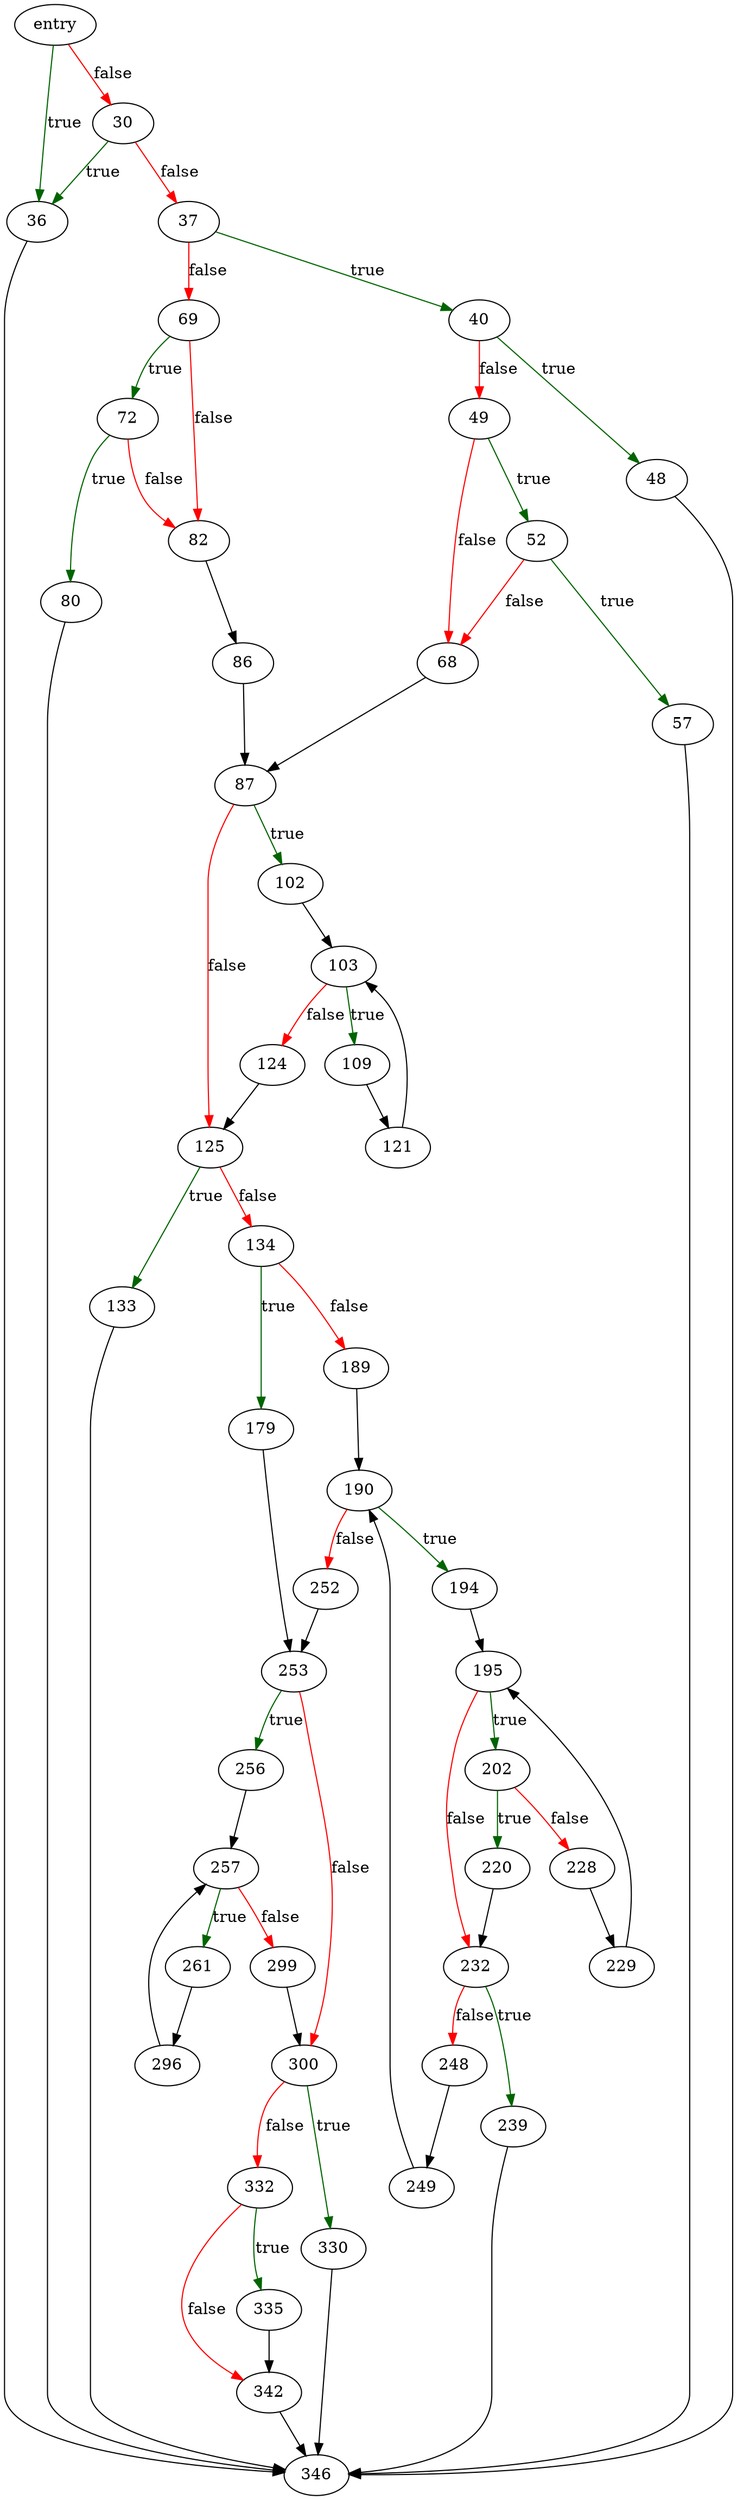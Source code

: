 digraph "sqlite3CreateForeignKey" {
	// Node definitions.
	5 [label=entry];
	30;
	36;
	37;
	40;
	48;
	49;
	52;
	57;
	68;
	69;
	72;
	80;
	82;
	86;
	87;
	102;
	103;
	109;
	121;
	124;
	125;
	133;
	134;
	179;
	189;
	190;
	194;
	195;
	202;
	220;
	228;
	229;
	232;
	239;
	248;
	249;
	252;
	253;
	256;
	257;
	261;
	296;
	299;
	300;
	330;
	332;
	335;
	342;
	346;

	// Edge definitions.
	5 -> 30 [
		color=red
		label=false
	];
	5 -> 36 [
		color=darkgreen
		label=true
	];
	30 -> 36 [
		color=darkgreen
		label=true
	];
	30 -> 37 [
		color=red
		label=false
	];
	36 -> 346;
	37 -> 40 [
		color=darkgreen
		label=true
	];
	37 -> 69 [
		color=red
		label=false
	];
	40 -> 48 [
		color=darkgreen
		label=true
	];
	40 -> 49 [
		color=red
		label=false
	];
	48 -> 346;
	49 -> 52 [
		color=darkgreen
		label=true
	];
	49 -> 68 [
		color=red
		label=false
	];
	52 -> 57 [
		color=darkgreen
		label=true
	];
	52 -> 68 [
		color=red
		label=false
	];
	57 -> 346;
	68 -> 87;
	69 -> 72 [
		color=darkgreen
		label=true
	];
	69 -> 82 [
		color=red
		label=false
	];
	72 -> 80 [
		color=darkgreen
		label=true
	];
	72 -> 82 [
		color=red
		label=false
	];
	80 -> 346;
	82 -> 86;
	86 -> 87;
	87 -> 102 [
		color=darkgreen
		label=true
	];
	87 -> 125 [
		color=red
		label=false
	];
	102 -> 103;
	103 -> 109 [
		color=darkgreen
		label=true
	];
	103 -> 124 [
		color=red
		label=false
	];
	109 -> 121;
	121 -> 103;
	124 -> 125;
	125 -> 133 [
		color=darkgreen
		label=true
	];
	125 -> 134 [
		color=red
		label=false
	];
	133 -> 346;
	134 -> 179 [
		color=darkgreen
		label=true
	];
	134 -> 189 [
		color=red
		label=false
	];
	179 -> 253;
	189 -> 190;
	190 -> 194 [
		color=darkgreen
		label=true
	];
	190 -> 252 [
		color=red
		label=false
	];
	194 -> 195;
	195 -> 202 [
		color=darkgreen
		label=true
	];
	195 -> 232 [
		color=red
		label=false
	];
	202 -> 220 [
		color=darkgreen
		label=true
	];
	202 -> 228 [
		color=red
		label=false
	];
	220 -> 232;
	228 -> 229;
	229 -> 195;
	232 -> 239 [
		color=darkgreen
		label=true
	];
	232 -> 248 [
		color=red
		label=false
	];
	239 -> 346;
	248 -> 249;
	249 -> 190;
	252 -> 253;
	253 -> 256 [
		color=darkgreen
		label=true
	];
	253 -> 300 [
		color=red
		label=false
	];
	256 -> 257;
	257 -> 261 [
		color=darkgreen
		label=true
	];
	257 -> 299 [
		color=red
		label=false
	];
	261 -> 296;
	296 -> 257;
	299 -> 300;
	300 -> 330 [
		color=darkgreen
		label=true
	];
	300 -> 332 [
		color=red
		label=false
	];
	330 -> 346;
	332 -> 335 [
		color=darkgreen
		label=true
	];
	332 -> 342 [
		color=red
		label=false
	];
	335 -> 342;
	342 -> 346;
}
